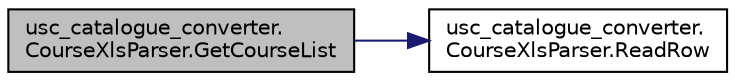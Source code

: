 digraph "usc_catalogue_converter.CourseXlsParser.GetCourseList"
{
  edge [fontname="Helvetica",fontsize="10",labelfontname="Helvetica",labelfontsize="10"];
  node [fontname="Helvetica",fontsize="10",shape=record];
  rankdir="LR";
  Node7 [label="usc_catalogue_converter.\lCourseXlsParser.GetCourseList",height=0.2,width=0.4,color="black", fillcolor="grey75", style="filled", fontcolor="black"];
  Node7 -> Node8 [color="midnightblue",fontsize="10",style="solid",fontname="Helvetica"];
  Node8 [label="usc_catalogue_converter.\lCourseXlsParser.ReadRow",height=0.2,width=0.4,color="black", fillcolor="white", style="filled",URL="$d6/de7/classusc__catalogue__converter_1_1_course_xls_parser.html#af9e47a6e8466c170f85472d6d04c6997"];
}
